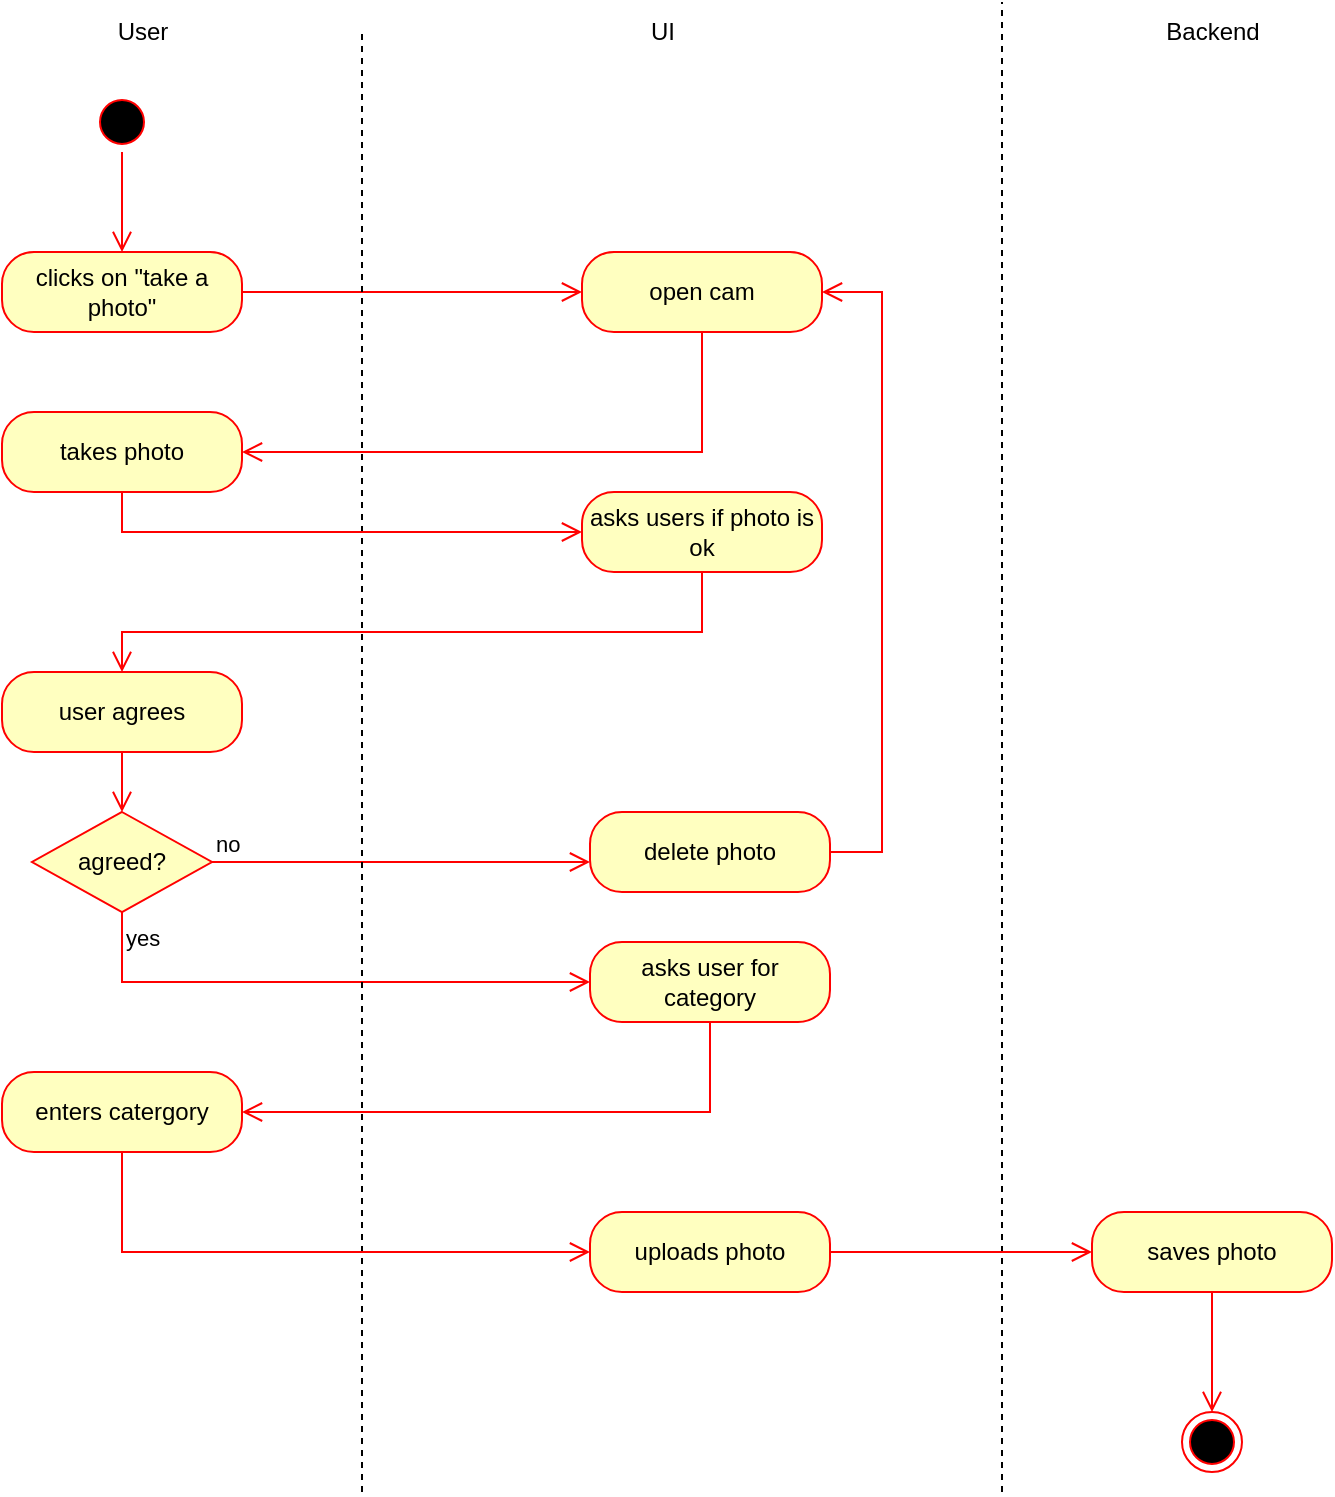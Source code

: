 <mxfile version="20.5.1" type="github">
  <diagram id="C5RBs43oDa-KdzZeNtuy" name="Page-1">
    <mxGraphModel dx="1422" dy="832" grid="1" gridSize="10" guides="1" tooltips="1" connect="1" arrows="1" fold="1" page="1" pageScale="1" pageWidth="827" pageHeight="1169" math="0" shadow="0">
      <root>
        <mxCell id="WIyWlLk6GJQsqaUBKTNV-0" />
        <mxCell id="WIyWlLk6GJQsqaUBKTNV-1" parent="WIyWlLk6GJQsqaUBKTNV-0" />
        <mxCell id="VU6SjYW6GICVg88EbFYR-4" value="open cam" style="rounded=1;whiteSpace=wrap;html=1;arcSize=40;fontColor=#000000;fillColor=#ffffc0;strokeColor=#ff0000;" vertex="1" parent="WIyWlLk6GJQsqaUBKTNV-1">
          <mxGeometry x="410" y="190" width="120" height="40" as="geometry" />
        </mxCell>
        <mxCell id="VU6SjYW6GICVg88EbFYR-8" value="agreed?" style="rhombus;whiteSpace=wrap;html=1;fillColor=#ffffc0;strokeColor=#ff0000;" vertex="1" parent="WIyWlLk6GJQsqaUBKTNV-1">
          <mxGeometry x="135" y="470" width="90" height="50" as="geometry" />
        </mxCell>
        <mxCell id="VU6SjYW6GICVg88EbFYR-9" value="no" style="edgeStyle=orthogonalEdgeStyle;html=1;align=left;verticalAlign=bottom;endArrow=open;endSize=8;strokeColor=#ff0000;rounded=0;entryX=0;entryY=0.625;entryDx=0;entryDy=0;entryPerimeter=0;" edge="1" source="VU6SjYW6GICVg88EbFYR-8" parent="WIyWlLk6GJQsqaUBKTNV-1" target="VU6SjYW6GICVg88EbFYR-11">
          <mxGeometry x="-1" relative="1" as="geometry">
            <mxPoint x="320" y="420" as="targetPoint" />
          </mxGeometry>
        </mxCell>
        <mxCell id="VU6SjYW6GICVg88EbFYR-10" value="yes" style="edgeStyle=orthogonalEdgeStyle;html=1;align=left;verticalAlign=top;endArrow=open;endSize=8;strokeColor=#ff0000;rounded=0;entryX=0;entryY=0.5;entryDx=0;entryDy=0;" edge="1" source="VU6SjYW6GICVg88EbFYR-8" parent="WIyWlLk6GJQsqaUBKTNV-1" target="VU6SjYW6GICVg88EbFYR-46">
          <mxGeometry x="-1" relative="1" as="geometry">
            <mxPoint x="240" y="550" as="targetPoint" />
            <Array as="points">
              <mxPoint x="180" y="555" />
            </Array>
          </mxGeometry>
        </mxCell>
        <mxCell id="VU6SjYW6GICVg88EbFYR-11" value="delete photo" style="rounded=1;whiteSpace=wrap;html=1;arcSize=40;fontColor=#000000;fillColor=#ffffc0;strokeColor=#ff0000;" vertex="1" parent="WIyWlLk6GJQsqaUBKTNV-1">
          <mxGeometry x="414" y="470" width="120" height="40" as="geometry" />
        </mxCell>
        <mxCell id="VU6SjYW6GICVg88EbFYR-16" value="clicks on &quot;take a photo&quot;" style="rounded=1;whiteSpace=wrap;html=1;arcSize=40;fontColor=#000000;fillColor=#ffffc0;strokeColor=#ff0000;" vertex="1" parent="WIyWlLk6GJQsqaUBKTNV-1">
          <mxGeometry x="120" y="190" width="120" height="40" as="geometry" />
        </mxCell>
        <mxCell id="VU6SjYW6GICVg88EbFYR-17" value="" style="edgeStyle=orthogonalEdgeStyle;html=1;verticalAlign=bottom;endArrow=open;endSize=8;strokeColor=#ff0000;rounded=0;entryX=0;entryY=0.5;entryDx=0;entryDy=0;" edge="1" source="VU6SjYW6GICVg88EbFYR-16" parent="WIyWlLk6GJQsqaUBKTNV-1" target="VU6SjYW6GICVg88EbFYR-4">
          <mxGeometry relative="1" as="geometry">
            <mxPoint x="210" y="300" as="targetPoint" />
          </mxGeometry>
        </mxCell>
        <mxCell id="VU6SjYW6GICVg88EbFYR-19" value="" style="ellipse;html=1;shape=startState;fillColor=#000000;strokeColor=#ff0000;" vertex="1" parent="WIyWlLk6GJQsqaUBKTNV-1">
          <mxGeometry x="165" y="110" width="30" height="30" as="geometry" />
        </mxCell>
        <mxCell id="VU6SjYW6GICVg88EbFYR-20" value="" style="edgeStyle=orthogonalEdgeStyle;html=1;verticalAlign=bottom;endArrow=open;endSize=8;strokeColor=#ff0000;rounded=0;entryX=0.5;entryY=0;entryDx=0;entryDy=0;" edge="1" source="VU6SjYW6GICVg88EbFYR-19" parent="WIyWlLk6GJQsqaUBKTNV-1" target="VU6SjYW6GICVg88EbFYR-16">
          <mxGeometry relative="1" as="geometry">
            <mxPoint x="195" y="200" as="targetPoint" />
          </mxGeometry>
        </mxCell>
        <mxCell id="VU6SjYW6GICVg88EbFYR-25" value="" style="endArrow=none;dashed=1;html=1;rounded=0;" edge="1" parent="WIyWlLk6GJQsqaUBKTNV-1">
          <mxGeometry width="50" height="50" relative="1" as="geometry">
            <mxPoint x="620" y="810" as="sourcePoint" />
            <mxPoint x="620" y="65" as="targetPoint" />
          </mxGeometry>
        </mxCell>
        <mxCell id="VU6SjYW6GICVg88EbFYR-26" value="UI" style="text;html=1;resizable=0;autosize=1;align=center;verticalAlign=middle;points=[];fillColor=none;strokeColor=none;rounded=0;" vertex="1" parent="WIyWlLk6GJQsqaUBKTNV-1">
          <mxGeometry x="430" y="65" width="40" height="30" as="geometry" />
        </mxCell>
        <mxCell id="VU6SjYW6GICVg88EbFYR-27" value="Backend" style="text;html=1;resizable=0;autosize=1;align=center;verticalAlign=middle;points=[];fillColor=none;strokeColor=none;rounded=0;" vertex="1" parent="WIyWlLk6GJQsqaUBKTNV-1">
          <mxGeometry x="690" y="65" width="70" height="30" as="geometry" />
        </mxCell>
        <mxCell id="VU6SjYW6GICVg88EbFYR-28" value="" style="endArrow=none;dashed=1;html=1;rounded=0;" edge="1" parent="WIyWlLk6GJQsqaUBKTNV-1">
          <mxGeometry width="50" height="50" relative="1" as="geometry">
            <mxPoint x="300" y="810" as="sourcePoint" />
            <mxPoint x="300" y="80" as="targetPoint" />
          </mxGeometry>
        </mxCell>
        <mxCell id="VU6SjYW6GICVg88EbFYR-29" value="User" style="text;html=1;resizable=0;autosize=1;align=center;verticalAlign=middle;points=[];fillColor=none;strokeColor=none;rounded=0;" vertex="1" parent="WIyWlLk6GJQsqaUBKTNV-1">
          <mxGeometry x="165" y="65" width="50" height="30" as="geometry" />
        </mxCell>
        <mxCell id="VU6SjYW6GICVg88EbFYR-33" value="" style="edgeStyle=orthogonalEdgeStyle;html=1;verticalAlign=bottom;endArrow=open;endSize=8;strokeColor=#ff0000;rounded=0;entryX=1;entryY=0.5;entryDx=0;entryDy=0;" edge="1" parent="WIyWlLk6GJQsqaUBKTNV-1" target="VU6SjYW6GICVg88EbFYR-36">
          <mxGeometry relative="1" as="geometry">
            <mxPoint x="470" y="280" as="targetPoint" />
            <mxPoint x="470" y="230" as="sourcePoint" />
            <Array as="points">
              <mxPoint x="470" y="290" />
            </Array>
          </mxGeometry>
        </mxCell>
        <mxCell id="VU6SjYW6GICVg88EbFYR-35" value="" style="edgeStyle=orthogonalEdgeStyle;html=1;verticalAlign=bottom;endArrow=open;endSize=8;strokeColor=#ff0000;rounded=0;entryX=1;entryY=0.5;entryDx=0;entryDy=0;exitX=1;exitY=0.5;exitDx=0;exitDy=0;" edge="1" source="VU6SjYW6GICVg88EbFYR-11" parent="WIyWlLk6GJQsqaUBKTNV-1" target="VU6SjYW6GICVg88EbFYR-4">
          <mxGeometry relative="1" as="geometry">
            <mxPoint x="560" y="210" as="targetPoint" />
            <mxPoint x="534" y="430" as="sourcePoint" />
            <Array as="points">
              <mxPoint x="560" y="490" />
              <mxPoint x="560" y="210" />
            </Array>
          </mxGeometry>
        </mxCell>
        <mxCell id="VU6SjYW6GICVg88EbFYR-36" value="takes photo" style="rounded=1;whiteSpace=wrap;html=1;arcSize=40;fontColor=#000000;fillColor=#ffffc0;strokeColor=#ff0000;" vertex="1" parent="WIyWlLk6GJQsqaUBKTNV-1">
          <mxGeometry x="120" y="270" width="120" height="40" as="geometry" />
        </mxCell>
        <mxCell id="VU6SjYW6GICVg88EbFYR-37" value="" style="edgeStyle=orthogonalEdgeStyle;html=1;verticalAlign=bottom;endArrow=open;endSize=8;strokeColor=#ff0000;rounded=0;entryX=0;entryY=0.5;entryDx=0;entryDy=0;" edge="1" source="VU6SjYW6GICVg88EbFYR-36" parent="WIyWlLk6GJQsqaUBKTNV-1" target="VU6SjYW6GICVg88EbFYR-38">
          <mxGeometry relative="1" as="geometry">
            <mxPoint x="180" y="360" as="targetPoint" />
            <Array as="points">
              <mxPoint x="180" y="330" />
            </Array>
          </mxGeometry>
        </mxCell>
        <mxCell id="VU6SjYW6GICVg88EbFYR-38" value="asks users if photo is ok" style="rounded=1;whiteSpace=wrap;html=1;arcSize=40;fontColor=#000000;fillColor=#ffffc0;strokeColor=#ff0000;" vertex="1" parent="WIyWlLk6GJQsqaUBKTNV-1">
          <mxGeometry x="410" y="310" width="120" height="40" as="geometry" />
        </mxCell>
        <mxCell id="VU6SjYW6GICVg88EbFYR-39" value="" style="edgeStyle=orthogonalEdgeStyle;html=1;verticalAlign=bottom;endArrow=open;endSize=8;strokeColor=#ff0000;rounded=0;entryX=0.5;entryY=0;entryDx=0;entryDy=0;" edge="1" source="VU6SjYW6GICVg88EbFYR-38" parent="WIyWlLk6GJQsqaUBKTNV-1" target="VU6SjYW6GICVg88EbFYR-43">
          <mxGeometry relative="1" as="geometry">
            <mxPoint x="190" y="390" as="targetPoint" />
            <Array as="points">
              <mxPoint x="470" y="380" />
              <mxPoint x="180" y="380" />
            </Array>
          </mxGeometry>
        </mxCell>
        <mxCell id="VU6SjYW6GICVg88EbFYR-43" value="user agrees" style="rounded=1;whiteSpace=wrap;html=1;arcSize=40;fontColor=#000000;fillColor=#ffffc0;strokeColor=#ff0000;" vertex="1" parent="WIyWlLk6GJQsqaUBKTNV-1">
          <mxGeometry x="120" y="400" width="120" height="40" as="geometry" />
        </mxCell>
        <mxCell id="VU6SjYW6GICVg88EbFYR-44" value="" style="edgeStyle=orthogonalEdgeStyle;html=1;verticalAlign=bottom;endArrow=open;endSize=8;strokeColor=#ff0000;rounded=0;" edge="1" source="VU6SjYW6GICVg88EbFYR-43" parent="WIyWlLk6GJQsqaUBKTNV-1">
          <mxGeometry relative="1" as="geometry">
            <mxPoint x="180" y="470" as="targetPoint" />
          </mxGeometry>
        </mxCell>
        <mxCell id="VU6SjYW6GICVg88EbFYR-46" value="asks user for category" style="rounded=1;whiteSpace=wrap;html=1;arcSize=40;fontColor=#000000;fillColor=#ffffc0;strokeColor=#ff0000;" vertex="1" parent="WIyWlLk6GJQsqaUBKTNV-1">
          <mxGeometry x="414" y="535" width="120" height="40" as="geometry" />
        </mxCell>
        <mxCell id="VU6SjYW6GICVg88EbFYR-47" value="" style="edgeStyle=orthogonalEdgeStyle;html=1;verticalAlign=bottom;endArrow=open;endSize=8;strokeColor=#ff0000;rounded=0;entryX=1;entryY=0.5;entryDx=0;entryDy=0;" edge="1" source="VU6SjYW6GICVg88EbFYR-46" parent="WIyWlLk6GJQsqaUBKTNV-1" target="VU6SjYW6GICVg88EbFYR-48">
          <mxGeometry relative="1" as="geometry">
            <mxPoint x="474" y="635" as="targetPoint" />
            <Array as="points">
              <mxPoint x="474" y="620" />
            </Array>
          </mxGeometry>
        </mxCell>
        <mxCell id="VU6SjYW6GICVg88EbFYR-48" value="enters catergory" style="rounded=1;whiteSpace=wrap;html=1;arcSize=40;fontColor=#000000;fillColor=#ffffc0;strokeColor=#ff0000;" vertex="1" parent="WIyWlLk6GJQsqaUBKTNV-1">
          <mxGeometry x="120" y="600" width="120" height="40" as="geometry" />
        </mxCell>
        <mxCell id="VU6SjYW6GICVg88EbFYR-49" value="" style="edgeStyle=orthogonalEdgeStyle;html=1;verticalAlign=bottom;endArrow=open;endSize=8;strokeColor=#ff0000;rounded=0;entryX=0;entryY=0.5;entryDx=0;entryDy=0;" edge="1" source="VU6SjYW6GICVg88EbFYR-48" parent="WIyWlLk6GJQsqaUBKTNV-1" target="VU6SjYW6GICVg88EbFYR-50">
          <mxGeometry relative="1" as="geometry">
            <mxPoint x="210" y="720" as="targetPoint" />
            <Array as="points">
              <mxPoint x="180" y="690" />
            </Array>
          </mxGeometry>
        </mxCell>
        <mxCell id="VU6SjYW6GICVg88EbFYR-50" value="uploads photo" style="rounded=1;whiteSpace=wrap;html=1;arcSize=40;fontColor=#000000;fillColor=#ffffc0;strokeColor=#ff0000;" vertex="1" parent="WIyWlLk6GJQsqaUBKTNV-1">
          <mxGeometry x="414" y="670" width="120" height="40" as="geometry" />
        </mxCell>
        <mxCell id="VU6SjYW6GICVg88EbFYR-51" value="" style="edgeStyle=orthogonalEdgeStyle;html=1;verticalAlign=bottom;endArrow=open;endSize=8;strokeColor=#ff0000;rounded=0;entryX=0;entryY=0.5;entryDx=0;entryDy=0;" edge="1" source="VU6SjYW6GICVg88EbFYR-50" parent="WIyWlLk6GJQsqaUBKTNV-1" target="VU6SjYW6GICVg88EbFYR-52">
          <mxGeometry relative="1" as="geometry">
            <mxPoint x="474" y="770" as="targetPoint" />
          </mxGeometry>
        </mxCell>
        <mxCell id="VU6SjYW6GICVg88EbFYR-52" value="saves photo" style="rounded=1;whiteSpace=wrap;html=1;arcSize=40;fontColor=#000000;fillColor=#ffffc0;strokeColor=#ff0000;" vertex="1" parent="WIyWlLk6GJQsqaUBKTNV-1">
          <mxGeometry x="665" y="670" width="120" height="40" as="geometry" />
        </mxCell>
        <mxCell id="VU6SjYW6GICVg88EbFYR-53" value="" style="edgeStyle=orthogonalEdgeStyle;html=1;verticalAlign=bottom;endArrow=open;endSize=8;strokeColor=#ff0000;rounded=0;" edge="1" source="VU6SjYW6GICVg88EbFYR-52" parent="WIyWlLk6GJQsqaUBKTNV-1">
          <mxGeometry relative="1" as="geometry">
            <mxPoint x="725" y="770" as="targetPoint" />
          </mxGeometry>
        </mxCell>
        <mxCell id="VU6SjYW6GICVg88EbFYR-54" value="" style="ellipse;html=1;shape=endState;fillColor=#000000;strokeColor=#ff0000;" vertex="1" parent="WIyWlLk6GJQsqaUBKTNV-1">
          <mxGeometry x="710" y="770" width="30" height="30" as="geometry" />
        </mxCell>
      </root>
    </mxGraphModel>
  </diagram>
</mxfile>
